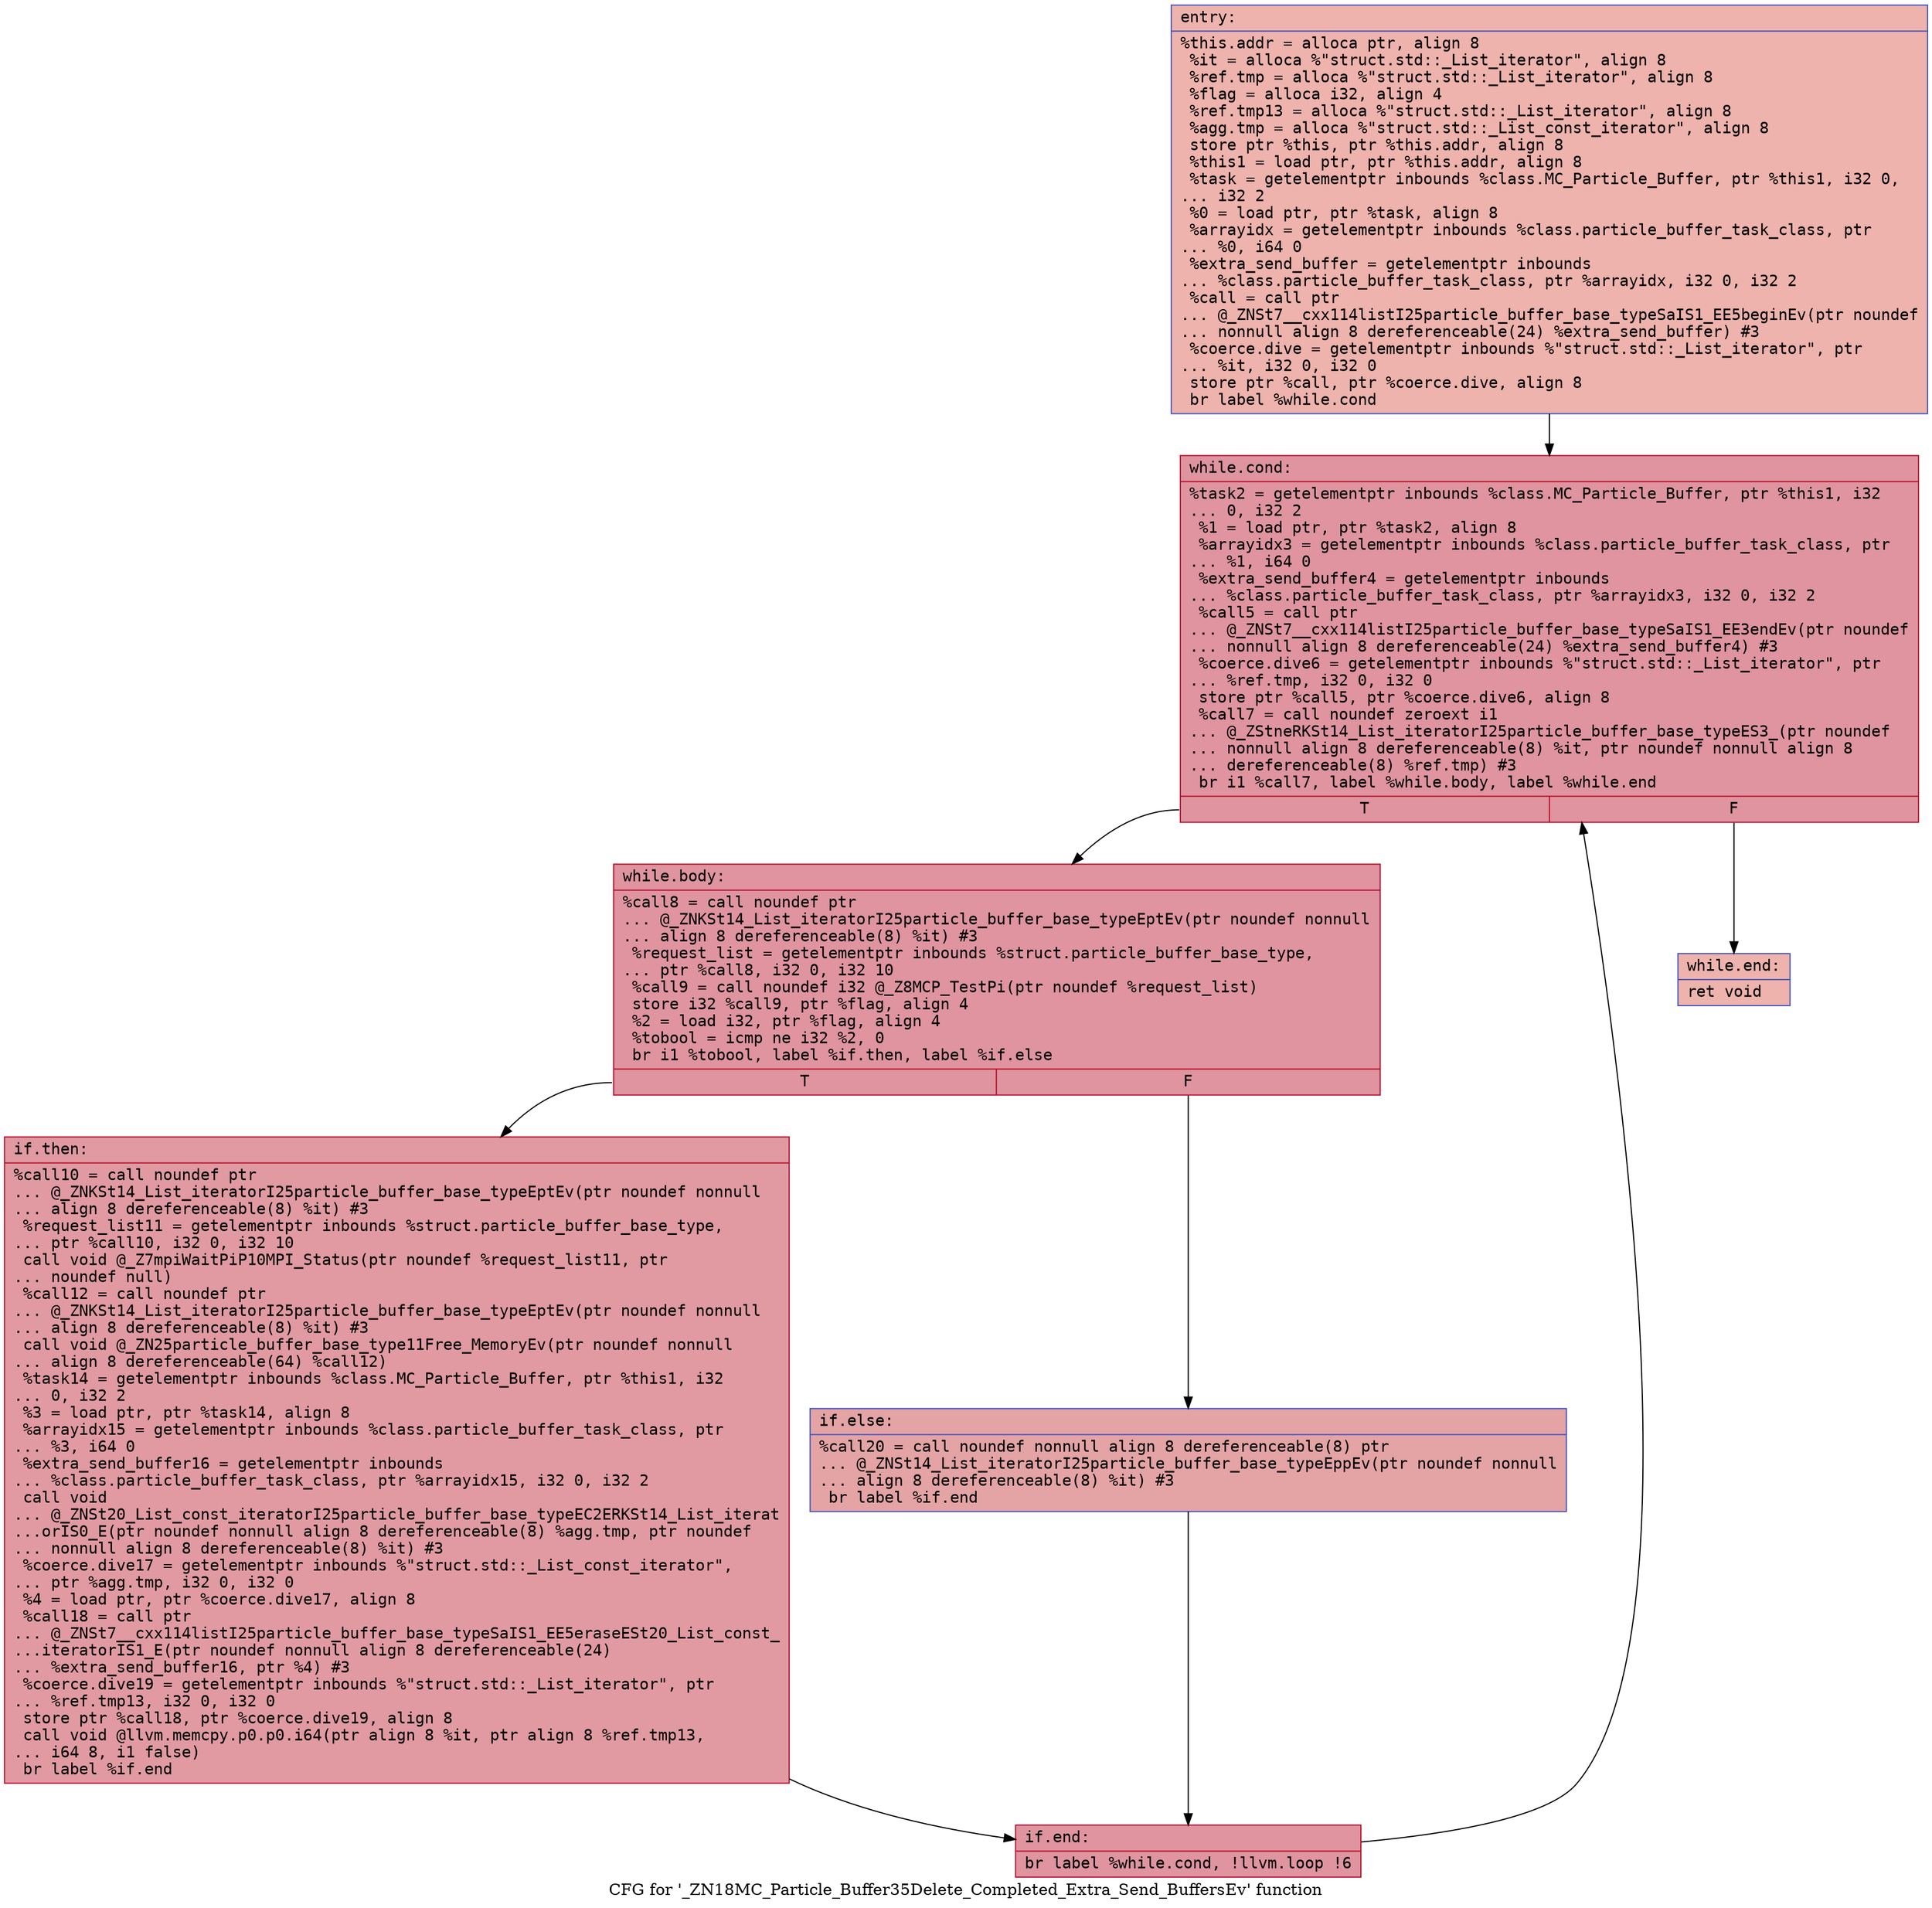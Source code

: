 digraph "CFG for '_ZN18MC_Particle_Buffer35Delete_Completed_Extra_Send_BuffersEv' function" {
	label="CFG for '_ZN18MC_Particle_Buffer35Delete_Completed_Extra_Send_BuffersEv' function";

	Node0x558b694664f0 [shape=record,color="#3d50c3ff", style=filled, fillcolor="#d6524470" fontname="Courier",label="{entry:\l|  %this.addr = alloca ptr, align 8\l  %it = alloca %\"struct.std::_List_iterator\", align 8\l  %ref.tmp = alloca %\"struct.std::_List_iterator\", align 8\l  %flag = alloca i32, align 4\l  %ref.tmp13 = alloca %\"struct.std::_List_iterator\", align 8\l  %agg.tmp = alloca %\"struct.std::_List_const_iterator\", align 8\l  store ptr %this, ptr %this.addr, align 8\l  %this1 = load ptr, ptr %this.addr, align 8\l  %task = getelementptr inbounds %class.MC_Particle_Buffer, ptr %this1, i32 0,\l... i32 2\l  %0 = load ptr, ptr %task, align 8\l  %arrayidx = getelementptr inbounds %class.particle_buffer_task_class, ptr\l... %0, i64 0\l  %extra_send_buffer = getelementptr inbounds\l... %class.particle_buffer_task_class, ptr %arrayidx, i32 0, i32 2\l  %call = call ptr\l... @_ZNSt7__cxx114listI25particle_buffer_base_typeSaIS1_EE5beginEv(ptr noundef\l... nonnull align 8 dereferenceable(24) %extra_send_buffer) #3\l  %coerce.dive = getelementptr inbounds %\"struct.std::_List_iterator\", ptr\l... %it, i32 0, i32 0\l  store ptr %call, ptr %coerce.dive, align 8\l  br label %while.cond\l}"];
	Node0x558b694664f0 -> Node0x558b69466f70[tooltip="entry -> while.cond\nProbability 100.00%" ];
	Node0x558b69466f70 [shape=record,color="#b70d28ff", style=filled, fillcolor="#b70d2870" fontname="Courier",label="{while.cond:\l|  %task2 = getelementptr inbounds %class.MC_Particle_Buffer, ptr %this1, i32\l... 0, i32 2\l  %1 = load ptr, ptr %task2, align 8\l  %arrayidx3 = getelementptr inbounds %class.particle_buffer_task_class, ptr\l... %1, i64 0\l  %extra_send_buffer4 = getelementptr inbounds\l... %class.particle_buffer_task_class, ptr %arrayidx3, i32 0, i32 2\l  %call5 = call ptr\l... @_ZNSt7__cxx114listI25particle_buffer_base_typeSaIS1_EE3endEv(ptr noundef\l... nonnull align 8 dereferenceable(24) %extra_send_buffer4) #3\l  %coerce.dive6 = getelementptr inbounds %\"struct.std::_List_iterator\", ptr\l... %ref.tmp, i32 0, i32 0\l  store ptr %call5, ptr %coerce.dive6, align 8\l  %call7 = call noundef zeroext i1\l... @_ZStneRKSt14_List_iteratorI25particle_buffer_base_typeES3_(ptr noundef\l... nonnull align 8 dereferenceable(8) %it, ptr noundef nonnull align 8\l... dereferenceable(8) %ref.tmp) #3\l  br i1 %call7, label %while.body, label %while.end\l|{<s0>T|<s1>F}}"];
	Node0x558b69466f70:s0 -> Node0x558b694677d0[tooltip="while.cond -> while.body\nProbability 96.88%" ];
	Node0x558b69466f70:s1 -> Node0x558b69467e20[tooltip="while.cond -> while.end\nProbability 3.12%" ];
	Node0x558b694677d0 [shape=record,color="#b70d28ff", style=filled, fillcolor="#b70d2870" fontname="Courier",label="{while.body:\l|  %call8 = call noundef ptr\l... @_ZNKSt14_List_iteratorI25particle_buffer_base_typeEptEv(ptr noundef nonnull\l... align 8 dereferenceable(8) %it) #3\l  %request_list = getelementptr inbounds %struct.particle_buffer_base_type,\l... ptr %call8, i32 0, i32 10\l  %call9 = call noundef i32 @_Z8MCP_TestPi(ptr noundef %request_list)\l  store i32 %call9, ptr %flag, align 4\l  %2 = load i32, ptr %flag, align 4\l  %tobool = icmp ne i32 %2, 0\l  br i1 %tobool, label %if.then, label %if.else\l|{<s0>T|<s1>F}}"];
	Node0x558b694677d0:s0 -> Node0x558b69468610[tooltip="while.body -> if.then\nProbability 62.50%" ];
	Node0x558b694677d0:s1 -> Node0x558b694686e0[tooltip="while.body -> if.else\nProbability 37.50%" ];
	Node0x558b69468610 [shape=record,color="#b70d28ff", style=filled, fillcolor="#bb1b2c70" fontname="Courier",label="{if.then:\l|  %call10 = call noundef ptr\l... @_ZNKSt14_List_iteratorI25particle_buffer_base_typeEptEv(ptr noundef nonnull\l... align 8 dereferenceable(8) %it) #3\l  %request_list11 = getelementptr inbounds %struct.particle_buffer_base_type,\l... ptr %call10, i32 0, i32 10\l  call void @_Z7mpiWaitPiP10MPI_Status(ptr noundef %request_list11, ptr\l... noundef null)\l  %call12 = call noundef ptr\l... @_ZNKSt14_List_iteratorI25particle_buffer_base_typeEptEv(ptr noundef nonnull\l... align 8 dereferenceable(8) %it) #3\l  call void @_ZN25particle_buffer_base_type11Free_MemoryEv(ptr noundef nonnull\l... align 8 dereferenceable(64) %call12)\l  %task14 = getelementptr inbounds %class.MC_Particle_Buffer, ptr %this1, i32\l... 0, i32 2\l  %3 = load ptr, ptr %task14, align 8\l  %arrayidx15 = getelementptr inbounds %class.particle_buffer_task_class, ptr\l... %3, i64 0\l  %extra_send_buffer16 = getelementptr inbounds\l... %class.particle_buffer_task_class, ptr %arrayidx15, i32 0, i32 2\l  call void\l... @_ZNSt20_List_const_iteratorI25particle_buffer_base_typeEC2ERKSt14_List_iterat\l...orIS0_E(ptr noundef nonnull align 8 dereferenceable(8) %agg.tmp, ptr noundef\l... nonnull align 8 dereferenceable(8) %it) #3\l  %coerce.dive17 = getelementptr inbounds %\"struct.std::_List_const_iterator\",\l... ptr %agg.tmp, i32 0, i32 0\l  %4 = load ptr, ptr %coerce.dive17, align 8\l  %call18 = call ptr\l... @_ZNSt7__cxx114listI25particle_buffer_base_typeSaIS1_EE5eraseESt20_List_const_\l...iteratorIS1_E(ptr noundef nonnull align 8 dereferenceable(24)\l... %extra_send_buffer16, ptr %4) #3\l  %coerce.dive19 = getelementptr inbounds %\"struct.std::_List_iterator\", ptr\l... %ref.tmp13, i32 0, i32 0\l  store ptr %call18, ptr %coerce.dive19, align 8\l  call void @llvm.memcpy.p0.p0.i64(ptr align 8 %it, ptr align 8 %ref.tmp13,\l... i64 8, i1 false)\l  br label %if.end\l}"];
	Node0x558b69468610 -> Node0x558b69469b50[tooltip="if.then -> if.end\nProbability 100.00%" ];
	Node0x558b694686e0 [shape=record,color="#3d50c3ff", style=filled, fillcolor="#c32e3170" fontname="Courier",label="{if.else:\l|  %call20 = call noundef nonnull align 8 dereferenceable(8) ptr\l... @_ZNSt14_List_iteratorI25particle_buffer_base_typeEppEv(ptr noundef nonnull\l... align 8 dereferenceable(8) %it) #3\l  br label %if.end\l}"];
	Node0x558b694686e0 -> Node0x558b69469b50[tooltip="if.else -> if.end\nProbability 100.00%" ];
	Node0x558b69469b50 [shape=record,color="#b70d28ff", style=filled, fillcolor="#b70d2870" fontname="Courier",label="{if.end:\l|  br label %while.cond, !llvm.loop !6\l}"];
	Node0x558b69469b50 -> Node0x558b69466f70[tooltip="if.end -> while.cond\nProbability 100.00%" ];
	Node0x558b69467e20 [shape=record,color="#3d50c3ff", style=filled, fillcolor="#d6524470" fontname="Courier",label="{while.end:\l|  ret void\l}"];
}
